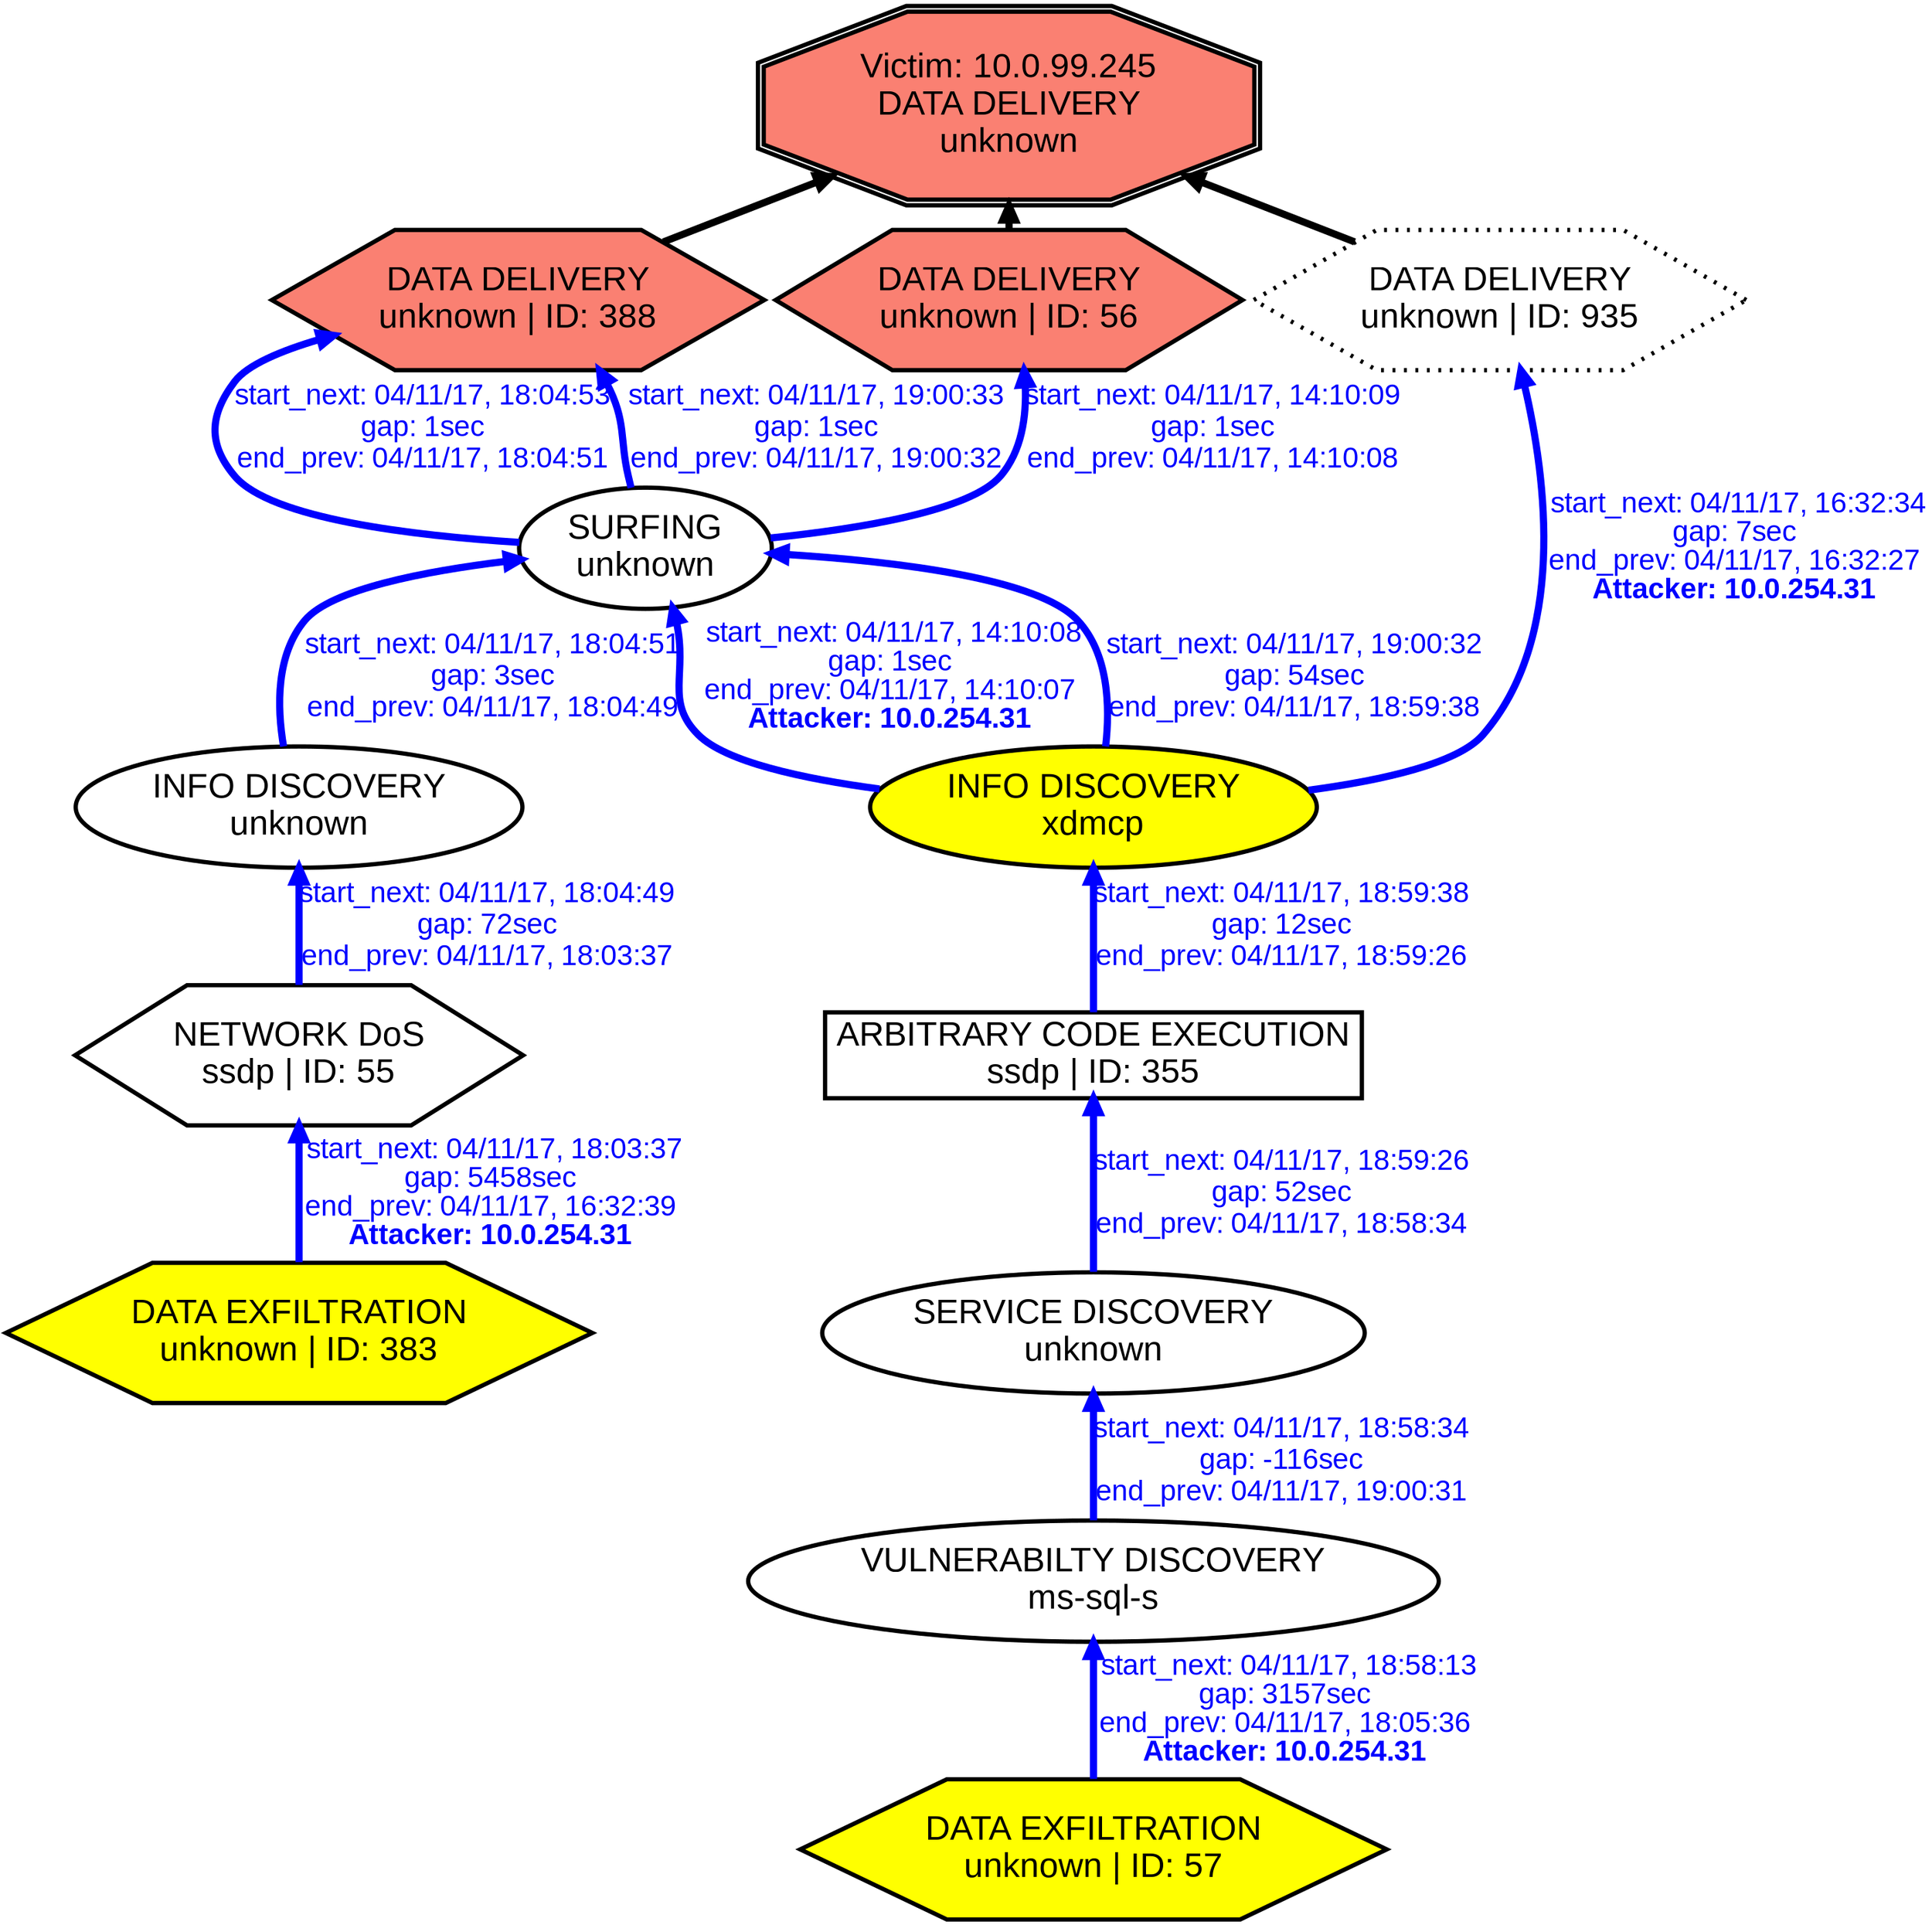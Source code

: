 digraph DATADELIVERYunknown {
rankdir="BT"; 
 graph [ nodesep="0.1", ranksep="0.02"] 
 node [ fontname=Arial, fontsize=24,penwidth=3]; 
 edge [ fontname=Arial, fontsize=20,penwidth=5 ];
"Victim: 10.0.99.245
DATA DELIVERY
unknown" [shape=doubleoctagon, style=filled, fillcolor=salmon];
{ rank = max; "Victim: 10.0.99.245
DATA DELIVERY
unknown"}
"DATA DELIVERY
unknown | ID: 935" -> "Victim: 10.0.99.245
DATA DELIVERY
unknown"
"DATA DELIVERY
unknown | ID: 935" [style="filled,dotted", fillcolor= salmon]
"DATA DELIVERY
unknown | ID: 388" -> "Victim: 10.0.99.245
DATA DELIVERY
unknown"
"DATA DELIVERY
unknown | ID: 388" [style=filled, fillcolor= salmon]
"DATA DELIVERY
unknown | ID: 56" -> "Victim: 10.0.99.245
DATA DELIVERY
unknown"
"DATA DELIVERY
unknown | ID: 56" [style=filled, fillcolor= salmon]
{ rank=same; "DATA DELIVERY
unknown | ID: 935" "DATA DELIVERY
unknown | ID: 388" "DATA DELIVERY
unknown | ID: 56"}
"INFO DISCOVERY
xdmcp" [style=filled, fillcolor= yellow]
"INFO DISCOVERY
xdmcp" -> "SURFING
unknown" [ color=blue] [label=<<font color="blue"> start_next: 04/11/17, 14:10:08<br/>gap: 1sec<br/>end_prev: 04/11/17, 14:10:07</font><br/><font color="blue"><b>Attacker: 10.0.254.31</b></font>>]
"SURFING
unknown" -> "DATA DELIVERY
unknown | ID: 56" [ label="start_next: 04/11/17, 14:10:09
gap: 1sec
end_prev: 04/11/17, 14:10:08"][ fontcolor="blue" color=blue]
"INFO DISCOVERY
xdmcp" [style=filled, fillcolor= yellow]
"INFO DISCOVERY
xdmcp" -> "DATA DELIVERY
unknown | ID: 935" [ color=blue] [label=<<font color="blue"> start_next: 04/11/17, 16:32:34<br/>gap: 7sec<br/>end_prev: 04/11/17, 16:32:27</font><br/><font color="blue"><b>Attacker: 10.0.254.31</b></font>>]
"DATA EXFILTRATION
unknown | ID: 383" [style=filled, fillcolor= yellow]
"DATA EXFILTRATION
unknown | ID: 383" -> "NETWORK DoS
ssdp | ID: 55" [ color=blue] [label=<<font color="blue"> start_next: 04/11/17, 18:03:37<br/>gap: 5458sec<br/>end_prev: 04/11/17, 16:32:39</font><br/><font color="blue"><b>Attacker: 10.0.254.31</b></font>>]
"NETWORK DoS
ssdp | ID: 55" -> "INFO DISCOVERY
unknown" [ label="start_next: 04/11/17, 18:04:49
gap: 72sec
end_prev: 04/11/17, 18:03:37"][ fontcolor="blue" color=blue]
"INFO DISCOVERY
unknown" -> "SURFING
unknown" [ label="start_next: 04/11/17, 18:04:51
gap: 3sec
end_prev: 04/11/17, 18:04:49"][ fontcolor="blue" color=blue]
"SURFING
unknown" -> "DATA DELIVERY
unknown | ID: 388" [ label="start_next: 04/11/17, 18:04:53
gap: 1sec
end_prev: 04/11/17, 18:04:51"][ fontcolor="blue" color=blue]
"DATA EXFILTRATION
unknown | ID: 57" [style=filled, fillcolor= yellow]
"DATA EXFILTRATION
unknown | ID: 57" -> "VULNERABILTY DISCOVERY
ms-sql-s" [ color=blue] [label=<<font color="blue"> start_next: 04/11/17, 18:58:13<br/>gap: 3157sec<br/>end_prev: 04/11/17, 18:05:36</font><br/><font color="blue"><b>Attacker: 10.0.254.31</b></font>>]
"VULNERABILTY DISCOVERY
ms-sql-s" -> "SERVICE DISCOVERY
unknown" [ label="start_next: 04/11/17, 18:58:34
gap: -116sec
end_prev: 04/11/17, 19:00:31"][ fontcolor="blue" color=blue]
"SERVICE DISCOVERY
unknown" -> "ARBITRARY CODE EXECUTION
ssdp | ID: 355" [ label="start_next: 04/11/17, 18:59:26
gap: 52sec
end_prev: 04/11/17, 18:58:34"][ fontcolor="blue" color=blue]
"ARBITRARY CODE EXECUTION
ssdp | ID: 355" -> "INFO DISCOVERY
xdmcp" [ label="start_next: 04/11/17, 18:59:38
gap: 12sec
end_prev: 04/11/17, 18:59:26"][ fontcolor="blue" color=blue]
"INFO DISCOVERY
xdmcp" -> "SURFING
unknown" [ label="start_next: 04/11/17, 19:00:32
gap: 54sec
end_prev: 04/11/17, 18:59:38"][ fontcolor="blue" color=blue]
"SURFING
unknown" -> "DATA DELIVERY
unknown | ID: 388" [ label="start_next: 04/11/17, 19:00:33
gap: 1sec
end_prev: 04/11/17, 19:00:32"][ fontcolor="blue" color=blue]
"INFO DISCOVERY
xdmcp" [shape=oval]
"INFO DISCOVERY
xdmcp" [tooltip="GPL WEB_SERVER mod_gzip_status access
GPL RPC xdmcp info query"]
"SURFING
unknown" [shape=oval]
"SURFING
unknown" [tooltip="ET WEB_SERVER WEB-PHP phpinfo access"]
"DATA DELIVERY
unknown | ID: 56" [shape=hexagon]
"DATA DELIVERY
unknown | ID: 56" [tooltip="ET WEB_SERVER PHP Possible php Remote File Inclusion Attempt
ET WEB_SERVER PHP tags in HTTP POST
GPL WEB_SERVER perl post attempt"]
"DATA DELIVERY
unknown | ID: 935" [style="dotted", shape=hexagon]
"DATA DELIVERY
unknown | ID: 935" [tooltip="ET WEB_SERVER PHP tags in HTTP POST
GPL WEB_SERVER perl post attempt"]
"DATA EXFILTRATION
unknown | ID: 383" [shape=hexagon]
"DATA EXFILTRATION
unknown | ID: 383" [tooltip="ET WEB_SPECIFIC_APPS PHP-CGI query string parameter vulnerability"]
"NETWORK DoS
ssdp | ID: 55" [shape=hexagon]
"NETWORK DoS
ssdp | ID: 55" [tooltip="ET DOS Possible SSDP Amplification Scan in Progress"]
"INFO DISCOVERY
unknown" [shape=oval]
"INFO DISCOVERY
unknown" [tooltip="GPL WEB_SERVER mod_gzip_status access"]
"DATA DELIVERY
unknown | ID: 388" [shape=hexagon]
"DATA DELIVERY
unknown | ID: 388" [tooltip="ET WEB_SERVER PHP Possible php Remote File Inclusion Attempt
ET WEB_SERVER PHP tags in HTTP POST
GPL WEB_SERVER perl post attempt"]
"DATA EXFILTRATION
unknown | ID: 57" [shape=hexagon]
"DATA EXFILTRATION
unknown | ID: 57" [tooltip="ET WEB_SPECIFIC_APPS PHP-CGI query string parameter vulnerability"]
"VULNERABILTY DISCOVERY
ms-sql-s" [shape=oval]
"VULNERABILTY DISCOVERY
ms-sql-s" [tooltip="ET POLICY Suspicious inbound to mySQL port 3306
ET POLICY Suspicious inbound to mSQL port 4333
ET POLICY Suspicious inbound to MSSQL port 1433
ET POLICY Suspicious inbound to Oracle SQL port 1521
ET SCAN Nessus User Agent
ET POLICY Suspicious inbound to PostgreSQL port 5432"]
"SERVICE DISCOVERY
unknown" [shape=oval]
"SERVICE DISCOVERY
unknown" [tooltip="ET SCAN Potential VNC Scan 5800-5820"]
"ARBITRARY CODE EXECUTION
ssdp | ID: 355" [shape=box]
"ARBITRARY CODE EXECUTION
ssdp | ID: 355" [tooltip="GPL MISC UPnP malformed advertisement"]
}
